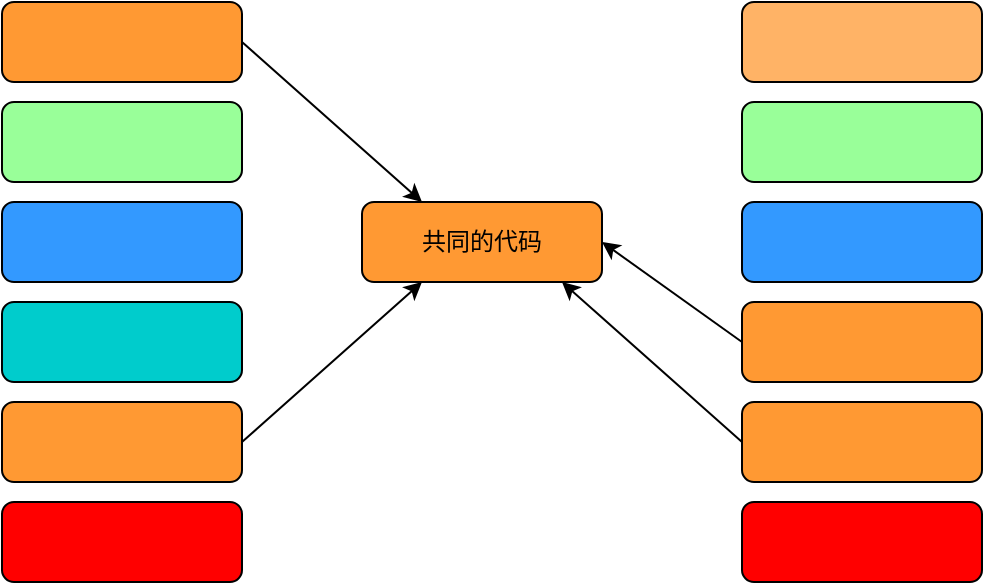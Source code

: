 <mxfile>
    <diagram id="UFkFYtnBq3DZyI97ioTl" name="第 1 页">
        <mxGraphModel dx="670" dy="462" grid="1" gridSize="10" guides="1" tooltips="1" connect="1" arrows="1" fold="1" page="1" pageScale="1" pageWidth="827" pageHeight="1169" math="0" shadow="0">
            <root>
                <mxCell id="0"/>
                <mxCell id="1" parent="0"/>
                <mxCell id="2" value="" style="rounded=1;whiteSpace=wrap;html=1;fillColor=#FF9933;" vertex="1" parent="1">
                    <mxGeometry x="100" y="120" width="120" height="40" as="geometry"/>
                </mxCell>
                <mxCell id="3" value="" style="rounded=1;whiteSpace=wrap;html=1;fillColor=#99FF99;" vertex="1" parent="1">
                    <mxGeometry x="100" y="170" width="120" height="40" as="geometry"/>
                </mxCell>
                <mxCell id="5" value="" style="rounded=1;whiteSpace=wrap;html=1;fillColor=#3399FF;" vertex="1" parent="1">
                    <mxGeometry x="100" y="220" width="120" height="40" as="geometry"/>
                </mxCell>
                <mxCell id="7" value="" style="rounded=1;whiteSpace=wrap;html=1;fillColor=#00CCCC;" vertex="1" parent="1">
                    <mxGeometry x="100" y="270" width="120" height="40" as="geometry"/>
                </mxCell>
                <mxCell id="8" value="" style="rounded=1;whiteSpace=wrap;html=1;fillColor=#FF9933;" vertex="1" parent="1">
                    <mxGeometry x="100" y="320" width="120" height="40" as="geometry"/>
                </mxCell>
                <mxCell id="9" value="" style="rounded=1;whiteSpace=wrap;html=1;fillColor=#FF0000;" vertex="1" parent="1">
                    <mxGeometry x="100" y="370" width="120" height="40" as="geometry"/>
                </mxCell>
                <mxCell id="10" value="" style="rounded=1;whiteSpace=wrap;html=1;fillColor=#FFB366;" vertex="1" parent="1">
                    <mxGeometry x="470" y="120" width="120" height="40" as="geometry"/>
                </mxCell>
                <mxCell id="11" value="" style="rounded=1;whiteSpace=wrap;html=1;fillColor=#99FF99;" vertex="1" parent="1">
                    <mxGeometry x="470" y="170" width="120" height="40" as="geometry"/>
                </mxCell>
                <mxCell id="12" value="" style="rounded=1;whiteSpace=wrap;html=1;fillColor=#3399FF;" vertex="1" parent="1">
                    <mxGeometry x="470" y="220" width="120" height="40" as="geometry"/>
                </mxCell>
                <mxCell id="13" value="" style="rounded=1;whiteSpace=wrap;html=1;fillColor=#FF9933;" vertex="1" parent="1">
                    <mxGeometry x="470" y="270" width="120" height="40" as="geometry"/>
                </mxCell>
                <mxCell id="14" value="" style="rounded=1;whiteSpace=wrap;html=1;fillColor=#FF9933;" vertex="1" parent="1">
                    <mxGeometry x="470" y="320" width="120" height="40" as="geometry"/>
                </mxCell>
                <mxCell id="15" value="" style="rounded=1;whiteSpace=wrap;html=1;fillColor=#FF0000;" vertex="1" parent="1">
                    <mxGeometry x="470" y="370" width="120" height="40" as="geometry"/>
                </mxCell>
                <mxCell id="16" value="共同的代码" style="rounded=1;whiteSpace=wrap;html=1;fillColor=#FF9933;" vertex="1" parent="1">
                    <mxGeometry x="280" y="220" width="120" height="40" as="geometry"/>
                </mxCell>
                <mxCell id="18" value="" style="endArrow=classic;html=1;entryX=0.25;entryY=0;entryDx=0;entryDy=0;" edge="1" parent="1" target="16">
                    <mxGeometry width="50" height="50" relative="1" as="geometry">
                        <mxPoint x="220" y="140" as="sourcePoint"/>
                        <mxPoint x="270" y="90" as="targetPoint"/>
                        <Array as="points"/>
                    </mxGeometry>
                </mxCell>
                <mxCell id="19" value="" style="endArrow=classic;html=1;entryX=0.25;entryY=1;entryDx=0;entryDy=0;" edge="1" parent="1" target="16">
                    <mxGeometry width="50" height="50" relative="1" as="geometry">
                        <mxPoint x="220" y="340" as="sourcePoint"/>
                        <mxPoint x="270" y="290" as="targetPoint"/>
                    </mxGeometry>
                </mxCell>
                <mxCell id="20" value="" style="endArrow=classic;html=1;exitX=0;exitY=0.5;exitDx=0;exitDy=0;" edge="1" parent="1" source="13">
                    <mxGeometry width="50" height="50" relative="1" as="geometry">
                        <mxPoint x="350" y="290" as="sourcePoint"/>
                        <mxPoint x="400" y="240" as="targetPoint"/>
                    </mxGeometry>
                </mxCell>
                <mxCell id="21" value="" style="endArrow=classic;html=1;exitX=0;exitY=0.5;exitDx=0;exitDy=0;" edge="1" parent="1" source="14">
                    <mxGeometry width="50" height="50" relative="1" as="geometry">
                        <mxPoint x="330" y="310" as="sourcePoint"/>
                        <mxPoint x="380" y="260" as="targetPoint"/>
                    </mxGeometry>
                </mxCell>
            </root>
        </mxGraphModel>
    </diagram>
</mxfile>